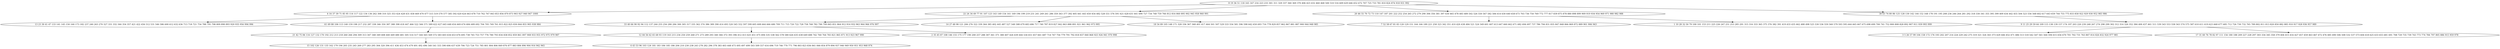 digraph true_tree {
	"0" -> "1"
	"0" -> "2"
	"0" -> "3"
	"2" -> "4"
	"2" -> "5"
	"4" -> "6"
	"6" -> "7"
	"1" -> "8"
	"3" -> "9"
	"1" -> "10"
	"0" -> "11"
	"10" -> "12"
	"11" -> "13"
	"13" -> "14"
	"13" -> "15"
	"2" -> "16"
	"3" -> "17"
	"12" -> "18"
	"4" -> "19"
	"0" [label="8 19 36 51 118 165 167 216 223 233 301 311 329 337 360 369 370 406 423 432 460 468 500 510 516 609 629 646 652 672 707 725 733 781 810 824 874 918 931 992"];
	"1" [label="6 16 37 39 71 85 95 114 117 122 134 136 262 308 310 325 353 424 428 431 458 469 470 477 515 519 570 577 585 592 620 624 663 678 710 762 767 843 853 856 870 873 903 927 940 947 1000"];
	"2" [label="22 24 34 49 77 91 107 123 143 149 154 161 169 196 199 219 231 241 249 261 286 359 363 377 392 405 441 443 450 454 482 528 551 576 591 621 628 631 641 690 727 734 748 759 766 812 816 860 895 902 945 958 960 991"];
	"3" [label="20 46 55 70 72 73 110 147 187 201 222 252 254 265 272 279 290 306 356 381 397 430 465 478 483 489 502 526 550 567 582 584 614 630 640 658 673 703 736 750 769 772 777 817 839 875 878 880 898 899 909 919 934 954 969 971 980 982 988"];
	"4" [label="33 40 66 90 92 94 112 137 244 255 256 280 284 300 305 317 335 362 374 386 389 390 414 493 520 545 552 597 599 605 608 664 666 680 709 711 715 720 722 728 758 768 782 790 799 845 851 864 912 914 932 963 964 966 976 997"];
	"5" [label="14 27 48 98 121 206 276 322 339 364 385 402 445 487 527 548 588 679 683 686 717 740 787 819 827 842 863 888 891 921 961 962 973 995"];
	"6" [label="12 44 56 62 65 68 93 119 163 215 234 250 259 268 271 273 289 293 340 366 372 393 396 412 413 425 451 475 494 535 538 562 578 580 626 635 638 649 688 742 760 764 783 821 865 871 913 923 967 990"];
	"7" [label="4 43 53 96 103 124 181 183 184 185 186 204 210 230 238 243 278 282 296 378 383 403 448 473 495 497 499 503 509 557 616 696 719 746 770 771 796 803 823 836 841 846 854 879 894 937 946 949 950 951 953 968 974"];
	"8" [label="13 23 30 41 47 133 141 145 150 160 173 182 237 240 263 270 327 331 332 344 354 357 421 422 456 512 531 546 586 600 612 632 636 713 718 721 754 788 795 798 809 890 893 920 935 956 994 996"];
	"9" [label="7 52 58 67 81 83 120 129 151 164 166 189 221 258 323 342 351 410 420 438 484 521 524 549 601 607 613 647 660 662 671 682 694 697 737 786 794 831 835 847 848 866 869 872 889 901 906 943"];
	"10" [label="61 69 88 106 113 140 159 198 217 232 287 338 346 350 387 388 398 418 447 466 522 566 571 589 622 627 645 648 654 669 674 684 689 692 704 705 749 761 815 822 825 830 844 855 905 938 984"];
	"11" [label="38 63 74 80 86 125 128 130 142 144 152 168 178 191 195 208 236 246 264 281 292 318 330 341 355 395 399 409 434 442 455 504 523 556 568 602 617 643 659 744 755 775 833 858 922 929 930 952 983 986"];
	"12" [label="21 42 75 84 116 127 132 170 192 212 213 218 260 266 294 309 313 347 348 349 408 440 449 480 481 505 514 517 544 565 569 572 583 603 634 653 676 695 738 745 753 757 776 780 793 834 838 852 859 861 897 908 933 955 972 975 979 987"];
	"13" [label="9 11 25 29 59 64 109 115 138 139 157 174 197 203 220 239 248 267 274 298 299 302 312 314 326 352 384 400 437 461 511 539 543 553 558 563 574 575 587 610 611 619 623 668 677 685 712 726 730 732 765 789 802 811 813 820 850 882 885 910 917 928 936 957 989"];
	"14" [label="3 5 26 57 99 104 158 172 176 193 202 207 214 224 229 242 275 319 321 324 343 373 429 446 452 471 486 513 518 542 547 561 564 594 615 656 670 701 702 731 763 807 814 826 832 924 977 981"];
	"15" [label="17 31 60 76 78 82 97 111 156 180 188 209 227 228 297 303 334 345 358 379 404 415 416 427 457 459 463 467 472 476 485 490 506 508 532 537 573 604 618 625 633 655 681 691 708 729 735 739 743 773 774 784 797 805 886 915 959 978"];
	"16" [label="18 54 89 105 148 171 328 336 367 368 401 417 464 501 507 529 533 554 581 596 598 642 650 693 716 778 829 857 862 867 881 887 900 944 948 985"];
	"17" [label="1 10 28 32 50 79 100 101 153 211 225 226 247 251 253 285 291 315 316 333 365 375 376 382 391 419 433 435 462 488 498 525 530 536 559 560 579 593 595 644 665 667 675 698 699 700 741 752 800 808 828 892 907 911 939 993 999"];
	"18" [label="15 102 126 131 135 162 179 194 205 235 245 269 277 283 295 304 320 394 411 436 453 474 479 491 492 496 540 541 555 590 606 637 639 706 723 724 751 785 801 804 806 849 876 877 883 884 896 904 916 942 965"];
	"19" [label="2 35 45 87 108 146 155 175 177 190 200 257 288 307 361 371 380 407 426 439 444 534 651 657 661 687 714 747 756 779 791 792 818 837 840 868 925 926 941 970 998"];
}
